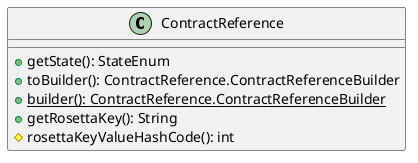 @startuml

    class ContractReference [[ContractReference.html]] {
        +getState(): StateEnum
        +toBuilder(): ContractReference.ContractReferenceBuilder
        {static} +builder(): ContractReference.ContractReferenceBuilder
        +getRosettaKey(): String
        #rosettaKeyValueHashCode(): int
    }

@enduml
